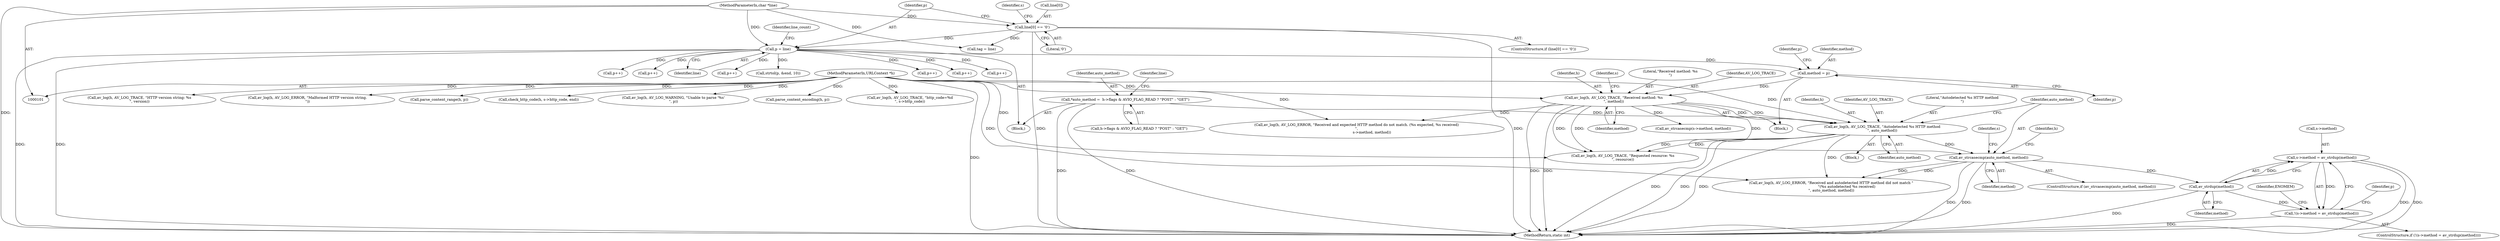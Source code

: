 digraph "0_FFmpeg_2a05c8f813de6f2278827734bf8102291e7484aa_7@API" {
"1000231" [label="(Call,s->method = av_strdup(method))"];
"1000235" [label="(Call,av_strdup(method))"];
"1000214" [label="(Call,av_strcasecmp(auto_method, method))"];
"1000208" [label="(Call,av_log(h, AV_LOG_TRACE, \"Autodetected %s HTTP method\n\", auto_method))"];
"1000176" [label="(Call,av_log(h, AV_LOG_TRACE, \"Received method: %s\n\", method))"];
"1000102" [label="(MethodParameterIn,URLContext *h)"];
"1000158" [label="(Call,method = p)"];
"1000145" [label="(Call,p = line)"];
"1000132" [label="(Call,line[0] == '\0')"];
"1000103" [label="(MethodParameterIn,char *line)"];
"1000114" [label="(Call,*auto_method =  h->flags & AVIO_FLAG_READ ? \"POST\" : \"GET\")"];
"1000230" [label="(Call,!(s->method = av_strdup(method)))"];
"1000106" [label="(Block,)"];
"1000140" [label="(Identifier,s)"];
"1000177" [label="(Identifier,h)"];
"1000146" [label="(Identifier,p)"];
"1000381" [label="(Call,p++)"];
"1000397" [label="(Call,p++)"];
"1000219" [label="(Identifier,h)"];
"1000231" [label="(Call,s->method = av_strdup(method))"];
"1000164" [label="(Identifier,p)"];
"1000394" [label="(Call,tag = line)"];
"1000176" [label="(Call,av_log(h, AV_LOG_TRACE, \"Received method: %s\n\", method))"];
"1000232" [label="(Call,s->method)"];
"1000686" [label="(MethodReturn,static int)"];
"1000230" [label="(Call,!(s->method = av_strdup(method)))"];
"1000229" [label="(ControlStructure,if (!(s->method = av_strdup(method))))"];
"1000183" [label="(Identifier,s)"];
"1000169" [label="(Call,p++)"];
"1000116" [label="(Call,h->flags & AVIO_FLAG_READ ? \"POST\" : \"GET\")"];
"1000235" [label="(Call,av_strdup(method))"];
"1000114" [label="(Call,*auto_method =  h->flags & AVIO_FLAG_READ ? \"POST\" : \"GET\")"];
"1000179" [label="(Literal,\"Received method: %s\n\")"];
"1000145" [label="(Call,p = line)"];
"1000332" [label="(Call,p++)"];
"1000180" [label="(Identifier,method)"];
"1000214" [label="(Call,av_strcasecmp(auto_method, method))"];
"1000218" [label="(Call,av_log(h, AV_LOG_ERROR, \"Received and autodetected HTTP method did not match \"\n                           \"(%s autodetected %s received)\n\", auto_method, method))"];
"1000233" [label="(Identifier,s)"];
"1000160" [label="(Identifier,p)"];
"1000187" [label="(Call,av_strcasecmp(s->method, method))"];
"1000147" [label="(Identifier,line)"];
"1000173" [label="(Call,p++)"];
"1000207" [label="(Block,)"];
"1000213" [label="(ControlStructure,if (av_strcasecmp(auto_method, method)))"];
"1000158" [label="(Call,method = p)"];
"1000133" [label="(Call,line[0])"];
"1000344" [label="(Call,strtol(p, &end, 10))"];
"1000208" [label="(Call,av_log(h, AV_LOG_TRACE, \"Autodetected %s HTTP method\n\", auto_method))"];
"1000209" [label="(Identifier,h)"];
"1000338" [label="(Call,p++)"];
"1000103" [label="(MethodParameterIn,char *line)"];
"1000315" [label="(Call,av_log(h, AV_LOG_TRACE, \"HTTP version string: %s\n\", version))"];
"1000243" [label="(Identifier,p)"];
"1000210" [label="(Identifier,AV_LOG_TRACE)"];
"1000193" [label="(Call,av_log(h, AV_LOG_ERROR, \"Received and expected HTTP method do not match. (%s expected, %s received)\n\",\n                           s->method, method))"];
"1000306" [label="(Call,av_log(h, AV_LOG_ERROR, \"Malformed HTTP version string.\n\"))"];
"1000150" [label="(Identifier,line_count)"];
"1000215" [label="(Identifier,auto_method)"];
"1000131" [label="(ControlStructure,if (line[0] == '\0'))"];
"1000136" [label="(Literal,'\0')"];
"1000178" [label="(Identifier,AV_LOG_TRACE)"];
"1000236" [label="(Identifier,method)"];
"1000454" [label="(Call,parse_content_range(h, p))"];
"1000261" [label="(Call,av_log(h, AV_LOG_TRACE, \"Requested resource: %s\n\", resource))"];
"1000115" [label="(Identifier,auto_method)"];
"1000212" [label="(Identifier,auto_method)"];
"1000360" [label="(Call,check_http_code(h, s->http_code, end))"];
"1000216" [label="(Identifier,method)"];
"1000102" [label="(MethodParameterIn,URLContext *h)"];
"1000157" [label="(Block,)"];
"1000134" [label="(Identifier,line)"];
"1000239" [label="(Identifier,ENOMEM)"];
"1000132" [label="(Call,line[0] == '\0')"];
"1000628" [label="(Call,av_log(h, AV_LOG_WARNING, \"Unable to parse '%s'\n\", p))"];
"1000159" [label="(Identifier,method)"];
"1000678" [label="(Call,parse_content_encoding(h, p))"];
"1000211" [label="(Literal,\"Autodetected %s HTTP method\n\")"];
"1000349" [label="(Call,av_log(h, AV_LOG_TRACE, \"http_code=%d\n\", s->http_code))"];
"1000231" -> "1000230"  [label="AST: "];
"1000231" -> "1000235"  [label="CFG: "];
"1000232" -> "1000231"  [label="AST: "];
"1000235" -> "1000231"  [label="AST: "];
"1000230" -> "1000231"  [label="CFG: "];
"1000231" -> "1000686"  [label="DDG: "];
"1000231" -> "1000686"  [label="DDG: "];
"1000231" -> "1000230"  [label="DDG: "];
"1000235" -> "1000231"  [label="DDG: "];
"1000235" -> "1000236"  [label="CFG: "];
"1000236" -> "1000235"  [label="AST: "];
"1000235" -> "1000686"  [label="DDG: "];
"1000235" -> "1000230"  [label="DDG: "];
"1000214" -> "1000235"  [label="DDG: "];
"1000214" -> "1000213"  [label="AST: "];
"1000214" -> "1000216"  [label="CFG: "];
"1000215" -> "1000214"  [label="AST: "];
"1000216" -> "1000214"  [label="AST: "];
"1000219" -> "1000214"  [label="CFG: "];
"1000233" -> "1000214"  [label="CFG: "];
"1000214" -> "1000686"  [label="DDG: "];
"1000214" -> "1000686"  [label="DDG: "];
"1000208" -> "1000214"  [label="DDG: "];
"1000176" -> "1000214"  [label="DDG: "];
"1000214" -> "1000218"  [label="DDG: "];
"1000214" -> "1000218"  [label="DDG: "];
"1000208" -> "1000207"  [label="AST: "];
"1000208" -> "1000212"  [label="CFG: "];
"1000209" -> "1000208"  [label="AST: "];
"1000210" -> "1000208"  [label="AST: "];
"1000211" -> "1000208"  [label="AST: "];
"1000212" -> "1000208"  [label="AST: "];
"1000215" -> "1000208"  [label="CFG: "];
"1000208" -> "1000686"  [label="DDG: "];
"1000208" -> "1000686"  [label="DDG: "];
"1000208" -> "1000686"  [label="DDG: "];
"1000176" -> "1000208"  [label="DDG: "];
"1000176" -> "1000208"  [label="DDG: "];
"1000102" -> "1000208"  [label="DDG: "];
"1000114" -> "1000208"  [label="DDG: "];
"1000208" -> "1000218"  [label="DDG: "];
"1000208" -> "1000261"  [label="DDG: "];
"1000208" -> "1000261"  [label="DDG: "];
"1000176" -> "1000157"  [label="AST: "];
"1000176" -> "1000180"  [label="CFG: "];
"1000177" -> "1000176"  [label="AST: "];
"1000178" -> "1000176"  [label="AST: "];
"1000179" -> "1000176"  [label="AST: "];
"1000180" -> "1000176"  [label="AST: "];
"1000183" -> "1000176"  [label="CFG: "];
"1000176" -> "1000686"  [label="DDG: "];
"1000176" -> "1000686"  [label="DDG: "];
"1000102" -> "1000176"  [label="DDG: "];
"1000158" -> "1000176"  [label="DDG: "];
"1000176" -> "1000187"  [label="DDG: "];
"1000176" -> "1000193"  [label="DDG: "];
"1000176" -> "1000261"  [label="DDG: "];
"1000176" -> "1000261"  [label="DDG: "];
"1000102" -> "1000101"  [label="AST: "];
"1000102" -> "1000686"  [label="DDG: "];
"1000102" -> "1000193"  [label="DDG: "];
"1000102" -> "1000218"  [label="DDG: "];
"1000102" -> "1000261"  [label="DDG: "];
"1000102" -> "1000306"  [label="DDG: "];
"1000102" -> "1000315"  [label="DDG: "];
"1000102" -> "1000349"  [label="DDG: "];
"1000102" -> "1000360"  [label="DDG: "];
"1000102" -> "1000454"  [label="DDG: "];
"1000102" -> "1000628"  [label="DDG: "];
"1000102" -> "1000678"  [label="DDG: "];
"1000158" -> "1000157"  [label="AST: "];
"1000158" -> "1000160"  [label="CFG: "];
"1000159" -> "1000158"  [label="AST: "];
"1000160" -> "1000158"  [label="AST: "];
"1000164" -> "1000158"  [label="CFG: "];
"1000145" -> "1000158"  [label="DDG: "];
"1000145" -> "1000106"  [label="AST: "];
"1000145" -> "1000147"  [label="CFG: "];
"1000146" -> "1000145"  [label="AST: "];
"1000147" -> "1000145"  [label="AST: "];
"1000150" -> "1000145"  [label="CFG: "];
"1000145" -> "1000686"  [label="DDG: "];
"1000145" -> "1000686"  [label="DDG: "];
"1000132" -> "1000145"  [label="DDG: "];
"1000103" -> "1000145"  [label="DDG: "];
"1000145" -> "1000169"  [label="DDG: "];
"1000145" -> "1000173"  [label="DDG: "];
"1000145" -> "1000332"  [label="DDG: "];
"1000145" -> "1000338"  [label="DDG: "];
"1000145" -> "1000344"  [label="DDG: "];
"1000145" -> "1000381"  [label="DDG: "];
"1000145" -> "1000397"  [label="DDG: "];
"1000132" -> "1000131"  [label="AST: "];
"1000132" -> "1000136"  [label="CFG: "];
"1000133" -> "1000132"  [label="AST: "];
"1000136" -> "1000132"  [label="AST: "];
"1000140" -> "1000132"  [label="CFG: "];
"1000146" -> "1000132"  [label="CFG: "];
"1000132" -> "1000686"  [label="DDG: "];
"1000132" -> "1000686"  [label="DDG: "];
"1000103" -> "1000132"  [label="DDG: "];
"1000132" -> "1000394"  [label="DDG: "];
"1000103" -> "1000101"  [label="AST: "];
"1000103" -> "1000686"  [label="DDG: "];
"1000103" -> "1000394"  [label="DDG: "];
"1000114" -> "1000106"  [label="AST: "];
"1000114" -> "1000116"  [label="CFG: "];
"1000115" -> "1000114"  [label="AST: "];
"1000116" -> "1000114"  [label="AST: "];
"1000134" -> "1000114"  [label="CFG: "];
"1000114" -> "1000686"  [label="DDG: "];
"1000114" -> "1000686"  [label="DDG: "];
"1000230" -> "1000229"  [label="AST: "];
"1000239" -> "1000230"  [label="CFG: "];
"1000243" -> "1000230"  [label="CFG: "];
"1000230" -> "1000686"  [label="DDG: "];
}
